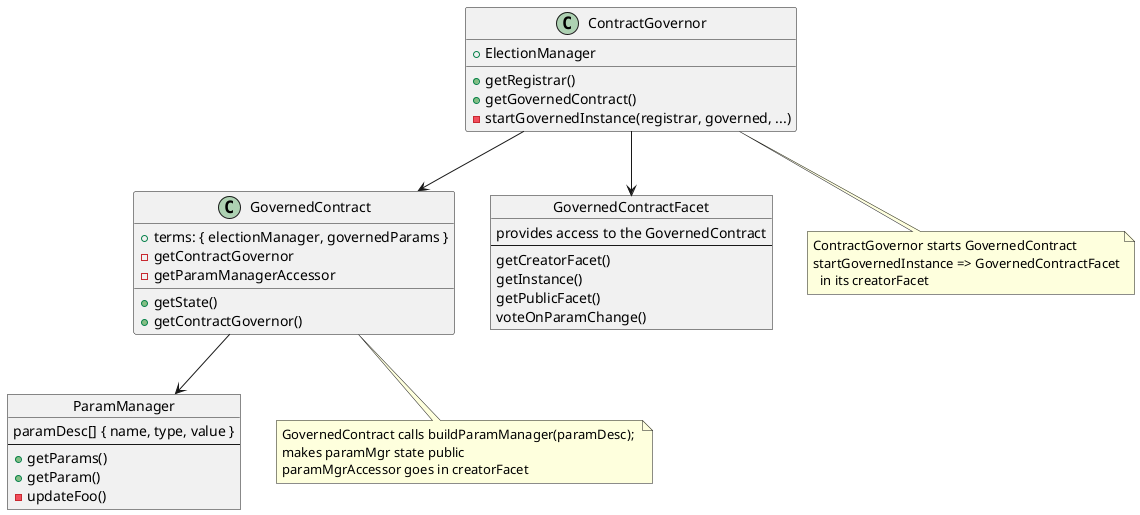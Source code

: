 @startuml contract governance

Object ParamManager {
    paramDesc[] { name, type, value }
    --
    +getParams()
    +getParam()
    -updateFoo()
}

class GovernedContract {
    +terms: { electionManager, governedParams }
    +getState()
    +getContractGovernor()
    -getContractGovernor
    -getParamManagerAccessor
}

class ContractGovernor {
    +ElectionManager

    +getRegistrar()
    +getGovernedContract()
    -startGovernedInstance(registrar, governed, ...)
}

object GovernedContractFacet {
    provides access to the GovernedContract
    --
    getCreatorFacet()
    getInstance()
    getPublicFacet()
    voteOnParamChange()
}

note "GovernedContract calls buildParamManager(paramDesc); \nmakes paramMgr state public\nparamMgrAccessor goes in creatorFacet" as N1
GovernedContract .. N1
GovernedContract --> ParamManager
ContractGovernor --> GovernedContract
ContractGovernor --> GovernedContractFacet

note "ContractGovernor starts GovernedContract\nstartGovernedInstance => GovernedContractFacet\n  in its creatorFacet" as N2
ContractGovernor .. N2


@enduml